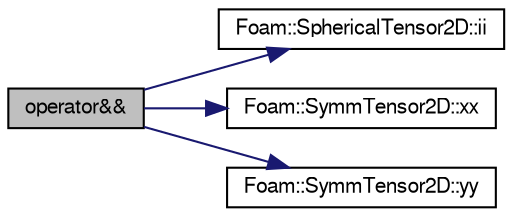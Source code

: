 digraph "operator&amp;&amp;"
{
  bgcolor="transparent";
  edge [fontname="FreeSans",fontsize="10",labelfontname="FreeSans",labelfontsize="10"];
  node [fontname="FreeSans",fontsize="10",shape=record];
  rankdir="LR";
  Node1 [label="operator&&",height=0.2,width=0.4,color="black", fillcolor="grey75", style="filled" fontcolor="black"];
  Node1 -> Node2 [color="midnightblue",fontsize="10",style="solid",fontname="FreeSans"];
  Node2 [label="Foam::SphericalTensor2D::ii",height=0.2,width=0.4,color="black",URL="$a02335.html#a78451bea1dc260fb118d27eced566c17"];
  Node1 -> Node3 [color="midnightblue",fontsize="10",style="solid",fontname="FreeSans"];
  Node3 [label="Foam::SymmTensor2D::xx",height=0.2,width=0.4,color="black",URL="$a02469.html#adefeff2f0e457c0e62a5e9d1292e3569"];
  Node1 -> Node4 [color="midnightblue",fontsize="10",style="solid",fontname="FreeSans"];
  Node4 [label="Foam::SymmTensor2D::yy",height=0.2,width=0.4,color="black",URL="$a02469.html#a1fabd792063b2f2c0c53693512a5baeb"];
}
